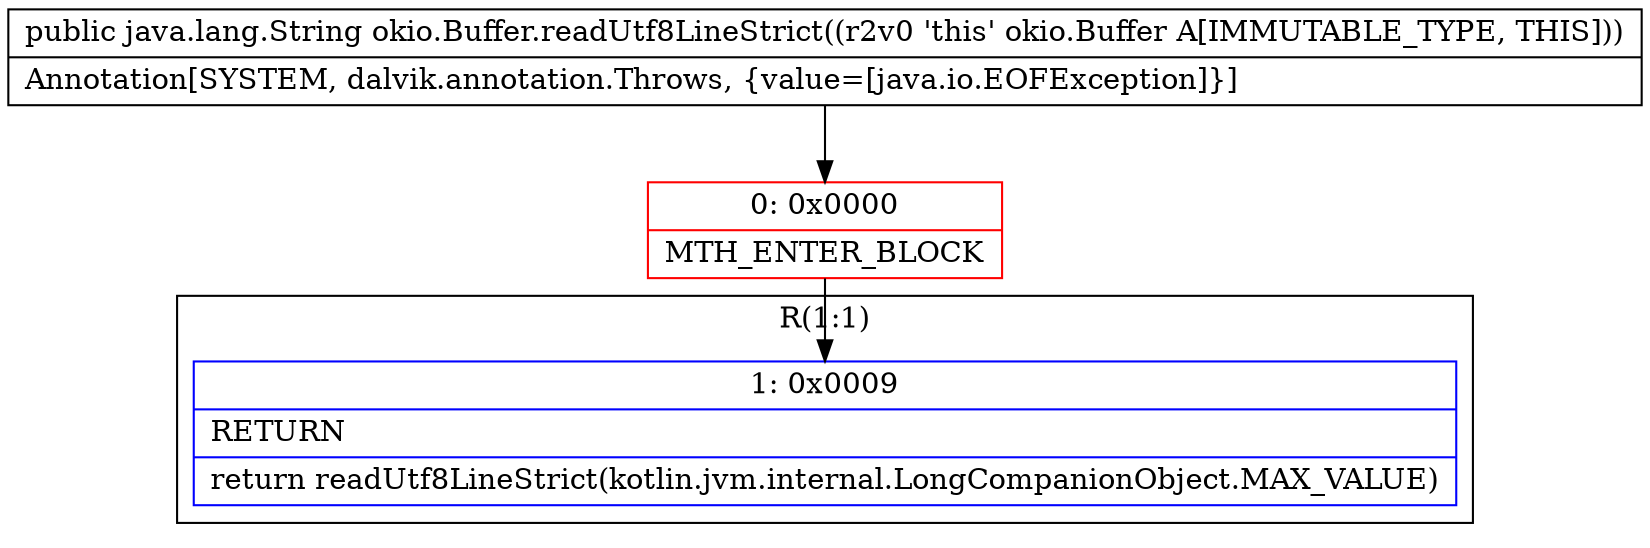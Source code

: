 digraph "CFG forokio.Buffer.readUtf8LineStrict()Ljava\/lang\/String;" {
subgraph cluster_Region_1894406119 {
label = "R(1:1)";
node [shape=record,color=blue];
Node_1 [shape=record,label="{1\:\ 0x0009|RETURN\l|return readUtf8LineStrict(kotlin.jvm.internal.LongCompanionObject.MAX_VALUE)\l}"];
}
Node_0 [shape=record,color=red,label="{0\:\ 0x0000|MTH_ENTER_BLOCK\l}"];
MethodNode[shape=record,label="{public java.lang.String okio.Buffer.readUtf8LineStrict((r2v0 'this' okio.Buffer A[IMMUTABLE_TYPE, THIS]))  | Annotation[SYSTEM, dalvik.annotation.Throws, \{value=[java.io.EOFException]\}]\l}"];
MethodNode -> Node_0;
Node_0 -> Node_1;
}

